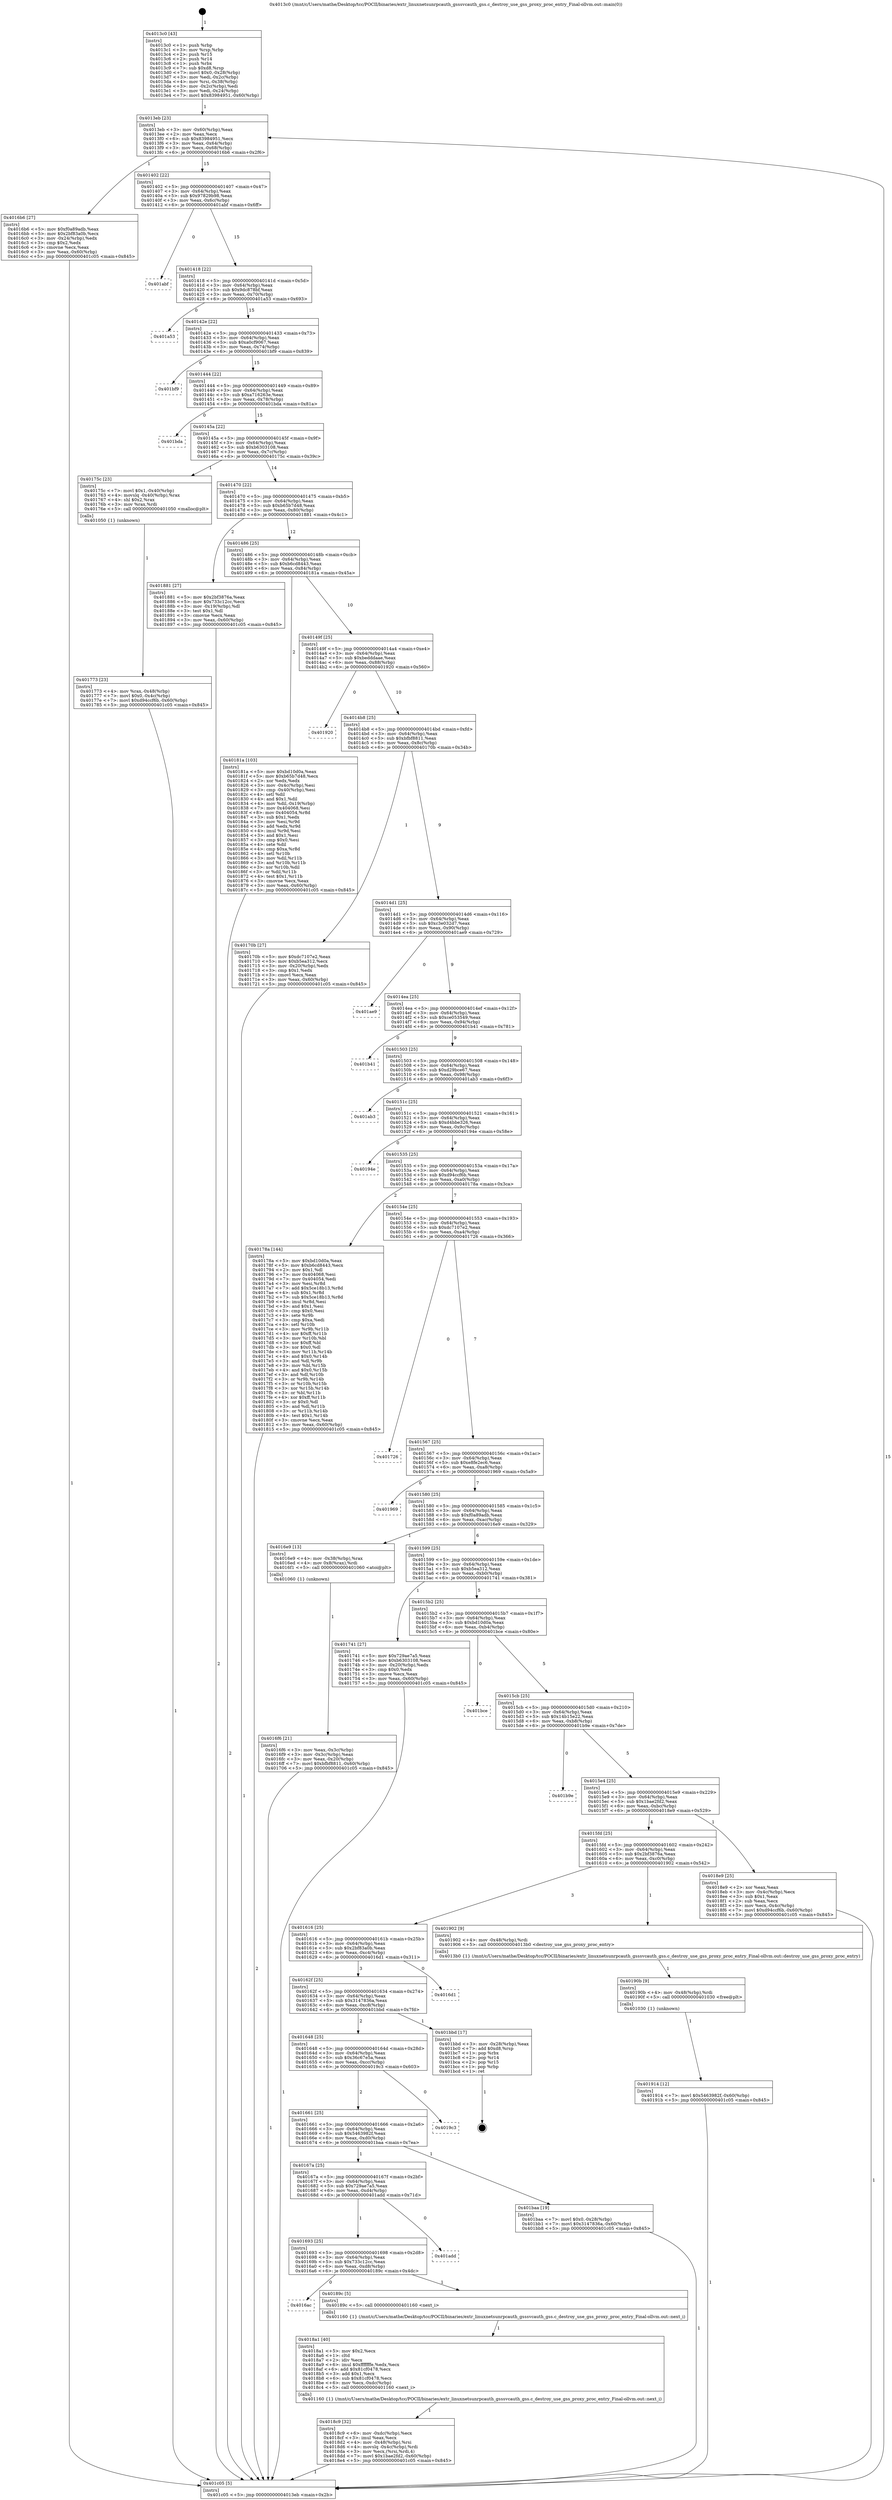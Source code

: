 digraph "0x4013c0" {
  label = "0x4013c0 (/mnt/c/Users/mathe/Desktop/tcc/POCII/binaries/extr_linuxnetsunrpcauth_gsssvcauth_gss.c_destroy_use_gss_proxy_proc_entry_Final-ollvm.out::main(0))"
  labelloc = "t"
  node[shape=record]

  Entry [label="",width=0.3,height=0.3,shape=circle,fillcolor=black,style=filled]
  "0x4013eb" [label="{
     0x4013eb [23]\l
     | [instrs]\l
     &nbsp;&nbsp;0x4013eb \<+3\>: mov -0x60(%rbp),%eax\l
     &nbsp;&nbsp;0x4013ee \<+2\>: mov %eax,%ecx\l
     &nbsp;&nbsp;0x4013f0 \<+6\>: sub $0x83984951,%ecx\l
     &nbsp;&nbsp;0x4013f6 \<+3\>: mov %eax,-0x64(%rbp)\l
     &nbsp;&nbsp;0x4013f9 \<+3\>: mov %ecx,-0x68(%rbp)\l
     &nbsp;&nbsp;0x4013fc \<+6\>: je 00000000004016b6 \<main+0x2f6\>\l
  }"]
  "0x4016b6" [label="{
     0x4016b6 [27]\l
     | [instrs]\l
     &nbsp;&nbsp;0x4016b6 \<+5\>: mov $0xf0a89adb,%eax\l
     &nbsp;&nbsp;0x4016bb \<+5\>: mov $0x2bf83a0b,%ecx\l
     &nbsp;&nbsp;0x4016c0 \<+3\>: mov -0x24(%rbp),%edx\l
     &nbsp;&nbsp;0x4016c3 \<+3\>: cmp $0x2,%edx\l
     &nbsp;&nbsp;0x4016c6 \<+3\>: cmovne %ecx,%eax\l
     &nbsp;&nbsp;0x4016c9 \<+3\>: mov %eax,-0x60(%rbp)\l
     &nbsp;&nbsp;0x4016cc \<+5\>: jmp 0000000000401c05 \<main+0x845\>\l
  }"]
  "0x401402" [label="{
     0x401402 [22]\l
     | [instrs]\l
     &nbsp;&nbsp;0x401402 \<+5\>: jmp 0000000000401407 \<main+0x47\>\l
     &nbsp;&nbsp;0x401407 \<+3\>: mov -0x64(%rbp),%eax\l
     &nbsp;&nbsp;0x40140a \<+5\>: sub $0x97829b98,%eax\l
     &nbsp;&nbsp;0x40140f \<+3\>: mov %eax,-0x6c(%rbp)\l
     &nbsp;&nbsp;0x401412 \<+6\>: je 0000000000401abf \<main+0x6ff\>\l
  }"]
  "0x401c05" [label="{
     0x401c05 [5]\l
     | [instrs]\l
     &nbsp;&nbsp;0x401c05 \<+5\>: jmp 00000000004013eb \<main+0x2b\>\l
  }"]
  "0x4013c0" [label="{
     0x4013c0 [43]\l
     | [instrs]\l
     &nbsp;&nbsp;0x4013c0 \<+1\>: push %rbp\l
     &nbsp;&nbsp;0x4013c1 \<+3\>: mov %rsp,%rbp\l
     &nbsp;&nbsp;0x4013c4 \<+2\>: push %r15\l
     &nbsp;&nbsp;0x4013c6 \<+2\>: push %r14\l
     &nbsp;&nbsp;0x4013c8 \<+1\>: push %rbx\l
     &nbsp;&nbsp;0x4013c9 \<+7\>: sub $0xd8,%rsp\l
     &nbsp;&nbsp;0x4013d0 \<+7\>: movl $0x0,-0x28(%rbp)\l
     &nbsp;&nbsp;0x4013d7 \<+3\>: mov %edi,-0x2c(%rbp)\l
     &nbsp;&nbsp;0x4013da \<+4\>: mov %rsi,-0x38(%rbp)\l
     &nbsp;&nbsp;0x4013de \<+3\>: mov -0x2c(%rbp),%edi\l
     &nbsp;&nbsp;0x4013e1 \<+3\>: mov %edi,-0x24(%rbp)\l
     &nbsp;&nbsp;0x4013e4 \<+7\>: movl $0x83984951,-0x60(%rbp)\l
  }"]
  Exit [label="",width=0.3,height=0.3,shape=circle,fillcolor=black,style=filled,peripheries=2]
  "0x401abf" [label="{
     0x401abf\l
  }", style=dashed]
  "0x401418" [label="{
     0x401418 [22]\l
     | [instrs]\l
     &nbsp;&nbsp;0x401418 \<+5\>: jmp 000000000040141d \<main+0x5d\>\l
     &nbsp;&nbsp;0x40141d \<+3\>: mov -0x64(%rbp),%eax\l
     &nbsp;&nbsp;0x401420 \<+5\>: sub $0x9dc878bf,%eax\l
     &nbsp;&nbsp;0x401425 \<+3\>: mov %eax,-0x70(%rbp)\l
     &nbsp;&nbsp;0x401428 \<+6\>: je 0000000000401a53 \<main+0x693\>\l
  }"]
  "0x401914" [label="{
     0x401914 [12]\l
     | [instrs]\l
     &nbsp;&nbsp;0x401914 \<+7\>: movl $0x5463982f,-0x60(%rbp)\l
     &nbsp;&nbsp;0x40191b \<+5\>: jmp 0000000000401c05 \<main+0x845\>\l
  }"]
  "0x401a53" [label="{
     0x401a53\l
  }", style=dashed]
  "0x40142e" [label="{
     0x40142e [22]\l
     | [instrs]\l
     &nbsp;&nbsp;0x40142e \<+5\>: jmp 0000000000401433 \<main+0x73\>\l
     &nbsp;&nbsp;0x401433 \<+3\>: mov -0x64(%rbp),%eax\l
     &nbsp;&nbsp;0x401436 \<+5\>: sub $0xa0cf9067,%eax\l
     &nbsp;&nbsp;0x40143b \<+3\>: mov %eax,-0x74(%rbp)\l
     &nbsp;&nbsp;0x40143e \<+6\>: je 0000000000401bf9 \<main+0x839\>\l
  }"]
  "0x40190b" [label="{
     0x40190b [9]\l
     | [instrs]\l
     &nbsp;&nbsp;0x40190b \<+4\>: mov -0x48(%rbp),%rdi\l
     &nbsp;&nbsp;0x40190f \<+5\>: call 0000000000401030 \<free@plt\>\l
     | [calls]\l
     &nbsp;&nbsp;0x401030 \{1\} (unknown)\l
  }"]
  "0x401bf9" [label="{
     0x401bf9\l
  }", style=dashed]
  "0x401444" [label="{
     0x401444 [22]\l
     | [instrs]\l
     &nbsp;&nbsp;0x401444 \<+5\>: jmp 0000000000401449 \<main+0x89\>\l
     &nbsp;&nbsp;0x401449 \<+3\>: mov -0x64(%rbp),%eax\l
     &nbsp;&nbsp;0x40144c \<+5\>: sub $0xa716263e,%eax\l
     &nbsp;&nbsp;0x401451 \<+3\>: mov %eax,-0x78(%rbp)\l
     &nbsp;&nbsp;0x401454 \<+6\>: je 0000000000401bda \<main+0x81a\>\l
  }"]
  "0x4018c9" [label="{
     0x4018c9 [32]\l
     | [instrs]\l
     &nbsp;&nbsp;0x4018c9 \<+6\>: mov -0xdc(%rbp),%ecx\l
     &nbsp;&nbsp;0x4018cf \<+3\>: imul %eax,%ecx\l
     &nbsp;&nbsp;0x4018d2 \<+4\>: mov -0x48(%rbp),%rsi\l
     &nbsp;&nbsp;0x4018d6 \<+4\>: movslq -0x4c(%rbp),%rdi\l
     &nbsp;&nbsp;0x4018da \<+3\>: mov %ecx,(%rsi,%rdi,4)\l
     &nbsp;&nbsp;0x4018dd \<+7\>: movl $0x1bae2fd2,-0x60(%rbp)\l
     &nbsp;&nbsp;0x4018e4 \<+5\>: jmp 0000000000401c05 \<main+0x845\>\l
  }"]
  "0x401bda" [label="{
     0x401bda\l
  }", style=dashed]
  "0x40145a" [label="{
     0x40145a [22]\l
     | [instrs]\l
     &nbsp;&nbsp;0x40145a \<+5\>: jmp 000000000040145f \<main+0x9f\>\l
     &nbsp;&nbsp;0x40145f \<+3\>: mov -0x64(%rbp),%eax\l
     &nbsp;&nbsp;0x401462 \<+5\>: sub $0xb6303108,%eax\l
     &nbsp;&nbsp;0x401467 \<+3\>: mov %eax,-0x7c(%rbp)\l
     &nbsp;&nbsp;0x40146a \<+6\>: je 000000000040175c \<main+0x39c\>\l
  }"]
  "0x4018a1" [label="{
     0x4018a1 [40]\l
     | [instrs]\l
     &nbsp;&nbsp;0x4018a1 \<+5\>: mov $0x2,%ecx\l
     &nbsp;&nbsp;0x4018a6 \<+1\>: cltd\l
     &nbsp;&nbsp;0x4018a7 \<+2\>: idiv %ecx\l
     &nbsp;&nbsp;0x4018a9 \<+6\>: imul $0xfffffffe,%edx,%ecx\l
     &nbsp;&nbsp;0x4018af \<+6\>: add $0x81cf0478,%ecx\l
     &nbsp;&nbsp;0x4018b5 \<+3\>: add $0x1,%ecx\l
     &nbsp;&nbsp;0x4018b8 \<+6\>: sub $0x81cf0478,%ecx\l
     &nbsp;&nbsp;0x4018be \<+6\>: mov %ecx,-0xdc(%rbp)\l
     &nbsp;&nbsp;0x4018c4 \<+5\>: call 0000000000401160 \<next_i\>\l
     | [calls]\l
     &nbsp;&nbsp;0x401160 \{1\} (/mnt/c/Users/mathe/Desktop/tcc/POCII/binaries/extr_linuxnetsunrpcauth_gsssvcauth_gss.c_destroy_use_gss_proxy_proc_entry_Final-ollvm.out::next_i)\l
  }"]
  "0x40175c" [label="{
     0x40175c [23]\l
     | [instrs]\l
     &nbsp;&nbsp;0x40175c \<+7\>: movl $0x1,-0x40(%rbp)\l
     &nbsp;&nbsp;0x401763 \<+4\>: movslq -0x40(%rbp),%rax\l
     &nbsp;&nbsp;0x401767 \<+4\>: shl $0x2,%rax\l
     &nbsp;&nbsp;0x40176b \<+3\>: mov %rax,%rdi\l
     &nbsp;&nbsp;0x40176e \<+5\>: call 0000000000401050 \<malloc@plt\>\l
     | [calls]\l
     &nbsp;&nbsp;0x401050 \{1\} (unknown)\l
  }"]
  "0x401470" [label="{
     0x401470 [22]\l
     | [instrs]\l
     &nbsp;&nbsp;0x401470 \<+5\>: jmp 0000000000401475 \<main+0xb5\>\l
     &nbsp;&nbsp;0x401475 \<+3\>: mov -0x64(%rbp),%eax\l
     &nbsp;&nbsp;0x401478 \<+5\>: sub $0xb65b7d48,%eax\l
     &nbsp;&nbsp;0x40147d \<+3\>: mov %eax,-0x80(%rbp)\l
     &nbsp;&nbsp;0x401480 \<+6\>: je 0000000000401881 \<main+0x4c1\>\l
  }"]
  "0x4016ac" [label="{
     0x4016ac\l
  }", style=dashed]
  "0x401881" [label="{
     0x401881 [27]\l
     | [instrs]\l
     &nbsp;&nbsp;0x401881 \<+5\>: mov $0x2bf3876a,%eax\l
     &nbsp;&nbsp;0x401886 \<+5\>: mov $0x733c12cc,%ecx\l
     &nbsp;&nbsp;0x40188b \<+3\>: mov -0x19(%rbp),%dl\l
     &nbsp;&nbsp;0x40188e \<+3\>: test $0x1,%dl\l
     &nbsp;&nbsp;0x401891 \<+3\>: cmovne %ecx,%eax\l
     &nbsp;&nbsp;0x401894 \<+3\>: mov %eax,-0x60(%rbp)\l
     &nbsp;&nbsp;0x401897 \<+5\>: jmp 0000000000401c05 \<main+0x845\>\l
  }"]
  "0x401486" [label="{
     0x401486 [25]\l
     | [instrs]\l
     &nbsp;&nbsp;0x401486 \<+5\>: jmp 000000000040148b \<main+0xcb\>\l
     &nbsp;&nbsp;0x40148b \<+3\>: mov -0x64(%rbp),%eax\l
     &nbsp;&nbsp;0x40148e \<+5\>: sub $0xb6cd8443,%eax\l
     &nbsp;&nbsp;0x401493 \<+6\>: mov %eax,-0x84(%rbp)\l
     &nbsp;&nbsp;0x401499 \<+6\>: je 000000000040181a \<main+0x45a\>\l
  }"]
  "0x40189c" [label="{
     0x40189c [5]\l
     | [instrs]\l
     &nbsp;&nbsp;0x40189c \<+5\>: call 0000000000401160 \<next_i\>\l
     | [calls]\l
     &nbsp;&nbsp;0x401160 \{1\} (/mnt/c/Users/mathe/Desktop/tcc/POCII/binaries/extr_linuxnetsunrpcauth_gsssvcauth_gss.c_destroy_use_gss_proxy_proc_entry_Final-ollvm.out::next_i)\l
  }"]
  "0x40181a" [label="{
     0x40181a [103]\l
     | [instrs]\l
     &nbsp;&nbsp;0x40181a \<+5\>: mov $0xbd10d0a,%eax\l
     &nbsp;&nbsp;0x40181f \<+5\>: mov $0xb65b7d48,%ecx\l
     &nbsp;&nbsp;0x401824 \<+2\>: xor %edx,%edx\l
     &nbsp;&nbsp;0x401826 \<+3\>: mov -0x4c(%rbp),%esi\l
     &nbsp;&nbsp;0x401829 \<+3\>: cmp -0x40(%rbp),%esi\l
     &nbsp;&nbsp;0x40182c \<+4\>: setl %dil\l
     &nbsp;&nbsp;0x401830 \<+4\>: and $0x1,%dil\l
     &nbsp;&nbsp;0x401834 \<+4\>: mov %dil,-0x19(%rbp)\l
     &nbsp;&nbsp;0x401838 \<+7\>: mov 0x404068,%esi\l
     &nbsp;&nbsp;0x40183f \<+8\>: mov 0x404054,%r8d\l
     &nbsp;&nbsp;0x401847 \<+3\>: sub $0x1,%edx\l
     &nbsp;&nbsp;0x40184a \<+3\>: mov %esi,%r9d\l
     &nbsp;&nbsp;0x40184d \<+3\>: add %edx,%r9d\l
     &nbsp;&nbsp;0x401850 \<+4\>: imul %r9d,%esi\l
     &nbsp;&nbsp;0x401854 \<+3\>: and $0x1,%esi\l
     &nbsp;&nbsp;0x401857 \<+3\>: cmp $0x0,%esi\l
     &nbsp;&nbsp;0x40185a \<+4\>: sete %dil\l
     &nbsp;&nbsp;0x40185e \<+4\>: cmp $0xa,%r8d\l
     &nbsp;&nbsp;0x401862 \<+4\>: setl %r10b\l
     &nbsp;&nbsp;0x401866 \<+3\>: mov %dil,%r11b\l
     &nbsp;&nbsp;0x401869 \<+3\>: and %r10b,%r11b\l
     &nbsp;&nbsp;0x40186c \<+3\>: xor %r10b,%dil\l
     &nbsp;&nbsp;0x40186f \<+3\>: or %dil,%r11b\l
     &nbsp;&nbsp;0x401872 \<+4\>: test $0x1,%r11b\l
     &nbsp;&nbsp;0x401876 \<+3\>: cmovne %ecx,%eax\l
     &nbsp;&nbsp;0x401879 \<+3\>: mov %eax,-0x60(%rbp)\l
     &nbsp;&nbsp;0x40187c \<+5\>: jmp 0000000000401c05 \<main+0x845\>\l
  }"]
  "0x40149f" [label="{
     0x40149f [25]\l
     | [instrs]\l
     &nbsp;&nbsp;0x40149f \<+5\>: jmp 00000000004014a4 \<main+0xe4\>\l
     &nbsp;&nbsp;0x4014a4 \<+3\>: mov -0x64(%rbp),%eax\l
     &nbsp;&nbsp;0x4014a7 \<+5\>: sub $0xbedddaae,%eax\l
     &nbsp;&nbsp;0x4014ac \<+6\>: mov %eax,-0x88(%rbp)\l
     &nbsp;&nbsp;0x4014b2 \<+6\>: je 0000000000401920 \<main+0x560\>\l
  }"]
  "0x401693" [label="{
     0x401693 [25]\l
     | [instrs]\l
     &nbsp;&nbsp;0x401693 \<+5\>: jmp 0000000000401698 \<main+0x2d8\>\l
     &nbsp;&nbsp;0x401698 \<+3\>: mov -0x64(%rbp),%eax\l
     &nbsp;&nbsp;0x40169b \<+5\>: sub $0x733c12cc,%eax\l
     &nbsp;&nbsp;0x4016a0 \<+6\>: mov %eax,-0xd8(%rbp)\l
     &nbsp;&nbsp;0x4016a6 \<+6\>: je 000000000040189c \<main+0x4dc\>\l
  }"]
  "0x401920" [label="{
     0x401920\l
  }", style=dashed]
  "0x4014b8" [label="{
     0x4014b8 [25]\l
     | [instrs]\l
     &nbsp;&nbsp;0x4014b8 \<+5\>: jmp 00000000004014bd \<main+0xfd\>\l
     &nbsp;&nbsp;0x4014bd \<+3\>: mov -0x64(%rbp),%eax\l
     &nbsp;&nbsp;0x4014c0 \<+5\>: sub $0xbfbf8811,%eax\l
     &nbsp;&nbsp;0x4014c5 \<+6\>: mov %eax,-0x8c(%rbp)\l
     &nbsp;&nbsp;0x4014cb \<+6\>: je 000000000040170b \<main+0x34b\>\l
  }"]
  "0x401add" [label="{
     0x401add\l
  }", style=dashed]
  "0x40170b" [label="{
     0x40170b [27]\l
     | [instrs]\l
     &nbsp;&nbsp;0x40170b \<+5\>: mov $0xdc7107e2,%eax\l
     &nbsp;&nbsp;0x401710 \<+5\>: mov $0xb5ea312,%ecx\l
     &nbsp;&nbsp;0x401715 \<+3\>: mov -0x20(%rbp),%edx\l
     &nbsp;&nbsp;0x401718 \<+3\>: cmp $0x1,%edx\l
     &nbsp;&nbsp;0x40171b \<+3\>: cmovl %ecx,%eax\l
     &nbsp;&nbsp;0x40171e \<+3\>: mov %eax,-0x60(%rbp)\l
     &nbsp;&nbsp;0x401721 \<+5\>: jmp 0000000000401c05 \<main+0x845\>\l
  }"]
  "0x4014d1" [label="{
     0x4014d1 [25]\l
     | [instrs]\l
     &nbsp;&nbsp;0x4014d1 \<+5\>: jmp 00000000004014d6 \<main+0x116\>\l
     &nbsp;&nbsp;0x4014d6 \<+3\>: mov -0x64(%rbp),%eax\l
     &nbsp;&nbsp;0x4014d9 \<+5\>: sub $0xc3e032d7,%eax\l
     &nbsp;&nbsp;0x4014de \<+6\>: mov %eax,-0x90(%rbp)\l
     &nbsp;&nbsp;0x4014e4 \<+6\>: je 0000000000401ae9 \<main+0x729\>\l
  }"]
  "0x40167a" [label="{
     0x40167a [25]\l
     | [instrs]\l
     &nbsp;&nbsp;0x40167a \<+5\>: jmp 000000000040167f \<main+0x2bf\>\l
     &nbsp;&nbsp;0x40167f \<+3\>: mov -0x64(%rbp),%eax\l
     &nbsp;&nbsp;0x401682 \<+5\>: sub $0x729ae7a5,%eax\l
     &nbsp;&nbsp;0x401687 \<+6\>: mov %eax,-0xd4(%rbp)\l
     &nbsp;&nbsp;0x40168d \<+6\>: je 0000000000401add \<main+0x71d\>\l
  }"]
  "0x401ae9" [label="{
     0x401ae9\l
  }", style=dashed]
  "0x4014ea" [label="{
     0x4014ea [25]\l
     | [instrs]\l
     &nbsp;&nbsp;0x4014ea \<+5\>: jmp 00000000004014ef \<main+0x12f\>\l
     &nbsp;&nbsp;0x4014ef \<+3\>: mov -0x64(%rbp),%eax\l
     &nbsp;&nbsp;0x4014f2 \<+5\>: sub $0xce053549,%eax\l
     &nbsp;&nbsp;0x4014f7 \<+6\>: mov %eax,-0x94(%rbp)\l
     &nbsp;&nbsp;0x4014fd \<+6\>: je 0000000000401b41 \<main+0x781\>\l
  }"]
  "0x401baa" [label="{
     0x401baa [19]\l
     | [instrs]\l
     &nbsp;&nbsp;0x401baa \<+7\>: movl $0x0,-0x28(%rbp)\l
     &nbsp;&nbsp;0x401bb1 \<+7\>: movl $0x3147836a,-0x60(%rbp)\l
     &nbsp;&nbsp;0x401bb8 \<+5\>: jmp 0000000000401c05 \<main+0x845\>\l
  }"]
  "0x401b41" [label="{
     0x401b41\l
  }", style=dashed]
  "0x401503" [label="{
     0x401503 [25]\l
     | [instrs]\l
     &nbsp;&nbsp;0x401503 \<+5\>: jmp 0000000000401508 \<main+0x148\>\l
     &nbsp;&nbsp;0x401508 \<+3\>: mov -0x64(%rbp),%eax\l
     &nbsp;&nbsp;0x40150b \<+5\>: sub $0xd29bce67,%eax\l
     &nbsp;&nbsp;0x401510 \<+6\>: mov %eax,-0x98(%rbp)\l
     &nbsp;&nbsp;0x401516 \<+6\>: je 0000000000401ab3 \<main+0x6f3\>\l
  }"]
  "0x401661" [label="{
     0x401661 [25]\l
     | [instrs]\l
     &nbsp;&nbsp;0x401661 \<+5\>: jmp 0000000000401666 \<main+0x2a6\>\l
     &nbsp;&nbsp;0x401666 \<+3\>: mov -0x64(%rbp),%eax\l
     &nbsp;&nbsp;0x401669 \<+5\>: sub $0x5463982f,%eax\l
     &nbsp;&nbsp;0x40166e \<+6\>: mov %eax,-0xd0(%rbp)\l
     &nbsp;&nbsp;0x401674 \<+6\>: je 0000000000401baa \<main+0x7ea\>\l
  }"]
  "0x401ab3" [label="{
     0x401ab3\l
  }", style=dashed]
  "0x40151c" [label="{
     0x40151c [25]\l
     | [instrs]\l
     &nbsp;&nbsp;0x40151c \<+5\>: jmp 0000000000401521 \<main+0x161\>\l
     &nbsp;&nbsp;0x401521 \<+3\>: mov -0x64(%rbp),%eax\l
     &nbsp;&nbsp;0x401524 \<+5\>: sub $0xd4bbe326,%eax\l
     &nbsp;&nbsp;0x401529 \<+6\>: mov %eax,-0x9c(%rbp)\l
     &nbsp;&nbsp;0x40152f \<+6\>: je 000000000040194e \<main+0x58e\>\l
  }"]
  "0x4019c3" [label="{
     0x4019c3\l
  }", style=dashed]
  "0x40194e" [label="{
     0x40194e\l
  }", style=dashed]
  "0x401535" [label="{
     0x401535 [25]\l
     | [instrs]\l
     &nbsp;&nbsp;0x401535 \<+5\>: jmp 000000000040153a \<main+0x17a\>\l
     &nbsp;&nbsp;0x40153a \<+3\>: mov -0x64(%rbp),%eax\l
     &nbsp;&nbsp;0x40153d \<+5\>: sub $0xd94ccf6b,%eax\l
     &nbsp;&nbsp;0x401542 \<+6\>: mov %eax,-0xa0(%rbp)\l
     &nbsp;&nbsp;0x401548 \<+6\>: je 000000000040178a \<main+0x3ca\>\l
  }"]
  "0x401648" [label="{
     0x401648 [25]\l
     | [instrs]\l
     &nbsp;&nbsp;0x401648 \<+5\>: jmp 000000000040164d \<main+0x28d\>\l
     &nbsp;&nbsp;0x40164d \<+3\>: mov -0x64(%rbp),%eax\l
     &nbsp;&nbsp;0x401650 \<+5\>: sub $0x36c67e5a,%eax\l
     &nbsp;&nbsp;0x401655 \<+6\>: mov %eax,-0xcc(%rbp)\l
     &nbsp;&nbsp;0x40165b \<+6\>: je 00000000004019c3 \<main+0x603\>\l
  }"]
  "0x40178a" [label="{
     0x40178a [144]\l
     | [instrs]\l
     &nbsp;&nbsp;0x40178a \<+5\>: mov $0xbd10d0a,%eax\l
     &nbsp;&nbsp;0x40178f \<+5\>: mov $0xb6cd8443,%ecx\l
     &nbsp;&nbsp;0x401794 \<+2\>: mov $0x1,%dl\l
     &nbsp;&nbsp;0x401796 \<+7\>: mov 0x404068,%esi\l
     &nbsp;&nbsp;0x40179d \<+7\>: mov 0x404054,%edi\l
     &nbsp;&nbsp;0x4017a4 \<+3\>: mov %esi,%r8d\l
     &nbsp;&nbsp;0x4017a7 \<+7\>: add $0x5ce18b13,%r8d\l
     &nbsp;&nbsp;0x4017ae \<+4\>: sub $0x1,%r8d\l
     &nbsp;&nbsp;0x4017b2 \<+7\>: sub $0x5ce18b13,%r8d\l
     &nbsp;&nbsp;0x4017b9 \<+4\>: imul %r8d,%esi\l
     &nbsp;&nbsp;0x4017bd \<+3\>: and $0x1,%esi\l
     &nbsp;&nbsp;0x4017c0 \<+3\>: cmp $0x0,%esi\l
     &nbsp;&nbsp;0x4017c3 \<+4\>: sete %r9b\l
     &nbsp;&nbsp;0x4017c7 \<+3\>: cmp $0xa,%edi\l
     &nbsp;&nbsp;0x4017ca \<+4\>: setl %r10b\l
     &nbsp;&nbsp;0x4017ce \<+3\>: mov %r9b,%r11b\l
     &nbsp;&nbsp;0x4017d1 \<+4\>: xor $0xff,%r11b\l
     &nbsp;&nbsp;0x4017d5 \<+3\>: mov %r10b,%bl\l
     &nbsp;&nbsp;0x4017d8 \<+3\>: xor $0xff,%bl\l
     &nbsp;&nbsp;0x4017db \<+3\>: xor $0x0,%dl\l
     &nbsp;&nbsp;0x4017de \<+3\>: mov %r11b,%r14b\l
     &nbsp;&nbsp;0x4017e1 \<+4\>: and $0x0,%r14b\l
     &nbsp;&nbsp;0x4017e5 \<+3\>: and %dl,%r9b\l
     &nbsp;&nbsp;0x4017e8 \<+3\>: mov %bl,%r15b\l
     &nbsp;&nbsp;0x4017eb \<+4\>: and $0x0,%r15b\l
     &nbsp;&nbsp;0x4017ef \<+3\>: and %dl,%r10b\l
     &nbsp;&nbsp;0x4017f2 \<+3\>: or %r9b,%r14b\l
     &nbsp;&nbsp;0x4017f5 \<+3\>: or %r10b,%r15b\l
     &nbsp;&nbsp;0x4017f8 \<+3\>: xor %r15b,%r14b\l
     &nbsp;&nbsp;0x4017fb \<+3\>: or %bl,%r11b\l
     &nbsp;&nbsp;0x4017fe \<+4\>: xor $0xff,%r11b\l
     &nbsp;&nbsp;0x401802 \<+3\>: or $0x0,%dl\l
     &nbsp;&nbsp;0x401805 \<+3\>: and %dl,%r11b\l
     &nbsp;&nbsp;0x401808 \<+3\>: or %r11b,%r14b\l
     &nbsp;&nbsp;0x40180b \<+4\>: test $0x1,%r14b\l
     &nbsp;&nbsp;0x40180f \<+3\>: cmovne %ecx,%eax\l
     &nbsp;&nbsp;0x401812 \<+3\>: mov %eax,-0x60(%rbp)\l
     &nbsp;&nbsp;0x401815 \<+5\>: jmp 0000000000401c05 \<main+0x845\>\l
  }"]
  "0x40154e" [label="{
     0x40154e [25]\l
     | [instrs]\l
     &nbsp;&nbsp;0x40154e \<+5\>: jmp 0000000000401553 \<main+0x193\>\l
     &nbsp;&nbsp;0x401553 \<+3\>: mov -0x64(%rbp),%eax\l
     &nbsp;&nbsp;0x401556 \<+5\>: sub $0xdc7107e2,%eax\l
     &nbsp;&nbsp;0x40155b \<+6\>: mov %eax,-0xa4(%rbp)\l
     &nbsp;&nbsp;0x401561 \<+6\>: je 0000000000401726 \<main+0x366\>\l
  }"]
  "0x401bbd" [label="{
     0x401bbd [17]\l
     | [instrs]\l
     &nbsp;&nbsp;0x401bbd \<+3\>: mov -0x28(%rbp),%eax\l
     &nbsp;&nbsp;0x401bc0 \<+7\>: add $0xd8,%rsp\l
     &nbsp;&nbsp;0x401bc7 \<+1\>: pop %rbx\l
     &nbsp;&nbsp;0x401bc8 \<+2\>: pop %r14\l
     &nbsp;&nbsp;0x401bca \<+2\>: pop %r15\l
     &nbsp;&nbsp;0x401bcc \<+1\>: pop %rbp\l
     &nbsp;&nbsp;0x401bcd \<+1\>: ret\l
  }"]
  "0x401726" [label="{
     0x401726\l
  }", style=dashed]
  "0x401567" [label="{
     0x401567 [25]\l
     | [instrs]\l
     &nbsp;&nbsp;0x401567 \<+5\>: jmp 000000000040156c \<main+0x1ac\>\l
     &nbsp;&nbsp;0x40156c \<+3\>: mov -0x64(%rbp),%eax\l
     &nbsp;&nbsp;0x40156f \<+5\>: sub $0xe8fe2ec6,%eax\l
     &nbsp;&nbsp;0x401574 \<+6\>: mov %eax,-0xa8(%rbp)\l
     &nbsp;&nbsp;0x40157a \<+6\>: je 0000000000401969 \<main+0x5a9\>\l
  }"]
  "0x40162f" [label="{
     0x40162f [25]\l
     | [instrs]\l
     &nbsp;&nbsp;0x40162f \<+5\>: jmp 0000000000401634 \<main+0x274\>\l
     &nbsp;&nbsp;0x401634 \<+3\>: mov -0x64(%rbp),%eax\l
     &nbsp;&nbsp;0x401637 \<+5\>: sub $0x3147836a,%eax\l
     &nbsp;&nbsp;0x40163c \<+6\>: mov %eax,-0xc8(%rbp)\l
     &nbsp;&nbsp;0x401642 \<+6\>: je 0000000000401bbd \<main+0x7fd\>\l
  }"]
  "0x401969" [label="{
     0x401969\l
  }", style=dashed]
  "0x401580" [label="{
     0x401580 [25]\l
     | [instrs]\l
     &nbsp;&nbsp;0x401580 \<+5\>: jmp 0000000000401585 \<main+0x1c5\>\l
     &nbsp;&nbsp;0x401585 \<+3\>: mov -0x64(%rbp),%eax\l
     &nbsp;&nbsp;0x401588 \<+5\>: sub $0xf0a89adb,%eax\l
     &nbsp;&nbsp;0x40158d \<+6\>: mov %eax,-0xac(%rbp)\l
     &nbsp;&nbsp;0x401593 \<+6\>: je 00000000004016e9 \<main+0x329\>\l
  }"]
  "0x4016d1" [label="{
     0x4016d1\l
  }", style=dashed]
  "0x4016e9" [label="{
     0x4016e9 [13]\l
     | [instrs]\l
     &nbsp;&nbsp;0x4016e9 \<+4\>: mov -0x38(%rbp),%rax\l
     &nbsp;&nbsp;0x4016ed \<+4\>: mov 0x8(%rax),%rdi\l
     &nbsp;&nbsp;0x4016f1 \<+5\>: call 0000000000401060 \<atoi@plt\>\l
     | [calls]\l
     &nbsp;&nbsp;0x401060 \{1\} (unknown)\l
  }"]
  "0x401599" [label="{
     0x401599 [25]\l
     | [instrs]\l
     &nbsp;&nbsp;0x401599 \<+5\>: jmp 000000000040159e \<main+0x1de\>\l
     &nbsp;&nbsp;0x40159e \<+3\>: mov -0x64(%rbp),%eax\l
     &nbsp;&nbsp;0x4015a1 \<+5\>: sub $0xb5ea312,%eax\l
     &nbsp;&nbsp;0x4015a6 \<+6\>: mov %eax,-0xb0(%rbp)\l
     &nbsp;&nbsp;0x4015ac \<+6\>: je 0000000000401741 \<main+0x381\>\l
  }"]
  "0x4016f6" [label="{
     0x4016f6 [21]\l
     | [instrs]\l
     &nbsp;&nbsp;0x4016f6 \<+3\>: mov %eax,-0x3c(%rbp)\l
     &nbsp;&nbsp;0x4016f9 \<+3\>: mov -0x3c(%rbp),%eax\l
     &nbsp;&nbsp;0x4016fc \<+3\>: mov %eax,-0x20(%rbp)\l
     &nbsp;&nbsp;0x4016ff \<+7\>: movl $0xbfbf8811,-0x60(%rbp)\l
     &nbsp;&nbsp;0x401706 \<+5\>: jmp 0000000000401c05 \<main+0x845\>\l
  }"]
  "0x401616" [label="{
     0x401616 [25]\l
     | [instrs]\l
     &nbsp;&nbsp;0x401616 \<+5\>: jmp 000000000040161b \<main+0x25b\>\l
     &nbsp;&nbsp;0x40161b \<+3\>: mov -0x64(%rbp),%eax\l
     &nbsp;&nbsp;0x40161e \<+5\>: sub $0x2bf83a0b,%eax\l
     &nbsp;&nbsp;0x401623 \<+6\>: mov %eax,-0xc4(%rbp)\l
     &nbsp;&nbsp;0x401629 \<+6\>: je 00000000004016d1 \<main+0x311\>\l
  }"]
  "0x401741" [label="{
     0x401741 [27]\l
     | [instrs]\l
     &nbsp;&nbsp;0x401741 \<+5\>: mov $0x729ae7a5,%eax\l
     &nbsp;&nbsp;0x401746 \<+5\>: mov $0xb6303108,%ecx\l
     &nbsp;&nbsp;0x40174b \<+3\>: mov -0x20(%rbp),%edx\l
     &nbsp;&nbsp;0x40174e \<+3\>: cmp $0x0,%edx\l
     &nbsp;&nbsp;0x401751 \<+3\>: cmove %ecx,%eax\l
     &nbsp;&nbsp;0x401754 \<+3\>: mov %eax,-0x60(%rbp)\l
     &nbsp;&nbsp;0x401757 \<+5\>: jmp 0000000000401c05 \<main+0x845\>\l
  }"]
  "0x4015b2" [label="{
     0x4015b2 [25]\l
     | [instrs]\l
     &nbsp;&nbsp;0x4015b2 \<+5\>: jmp 00000000004015b7 \<main+0x1f7\>\l
     &nbsp;&nbsp;0x4015b7 \<+3\>: mov -0x64(%rbp),%eax\l
     &nbsp;&nbsp;0x4015ba \<+5\>: sub $0xbd10d0a,%eax\l
     &nbsp;&nbsp;0x4015bf \<+6\>: mov %eax,-0xb4(%rbp)\l
     &nbsp;&nbsp;0x4015c5 \<+6\>: je 0000000000401bce \<main+0x80e\>\l
  }"]
  "0x401773" [label="{
     0x401773 [23]\l
     | [instrs]\l
     &nbsp;&nbsp;0x401773 \<+4\>: mov %rax,-0x48(%rbp)\l
     &nbsp;&nbsp;0x401777 \<+7\>: movl $0x0,-0x4c(%rbp)\l
     &nbsp;&nbsp;0x40177e \<+7\>: movl $0xd94ccf6b,-0x60(%rbp)\l
     &nbsp;&nbsp;0x401785 \<+5\>: jmp 0000000000401c05 \<main+0x845\>\l
  }"]
  "0x401902" [label="{
     0x401902 [9]\l
     | [instrs]\l
     &nbsp;&nbsp;0x401902 \<+4\>: mov -0x48(%rbp),%rdi\l
     &nbsp;&nbsp;0x401906 \<+5\>: call 00000000004013b0 \<destroy_use_gss_proxy_proc_entry\>\l
     | [calls]\l
     &nbsp;&nbsp;0x4013b0 \{1\} (/mnt/c/Users/mathe/Desktop/tcc/POCII/binaries/extr_linuxnetsunrpcauth_gsssvcauth_gss.c_destroy_use_gss_proxy_proc_entry_Final-ollvm.out::destroy_use_gss_proxy_proc_entry)\l
  }"]
  "0x401bce" [label="{
     0x401bce\l
  }", style=dashed]
  "0x4015cb" [label="{
     0x4015cb [25]\l
     | [instrs]\l
     &nbsp;&nbsp;0x4015cb \<+5\>: jmp 00000000004015d0 \<main+0x210\>\l
     &nbsp;&nbsp;0x4015d0 \<+3\>: mov -0x64(%rbp),%eax\l
     &nbsp;&nbsp;0x4015d3 \<+5\>: sub $0x14b15e22,%eax\l
     &nbsp;&nbsp;0x4015d8 \<+6\>: mov %eax,-0xb8(%rbp)\l
     &nbsp;&nbsp;0x4015de \<+6\>: je 0000000000401b9e \<main+0x7de\>\l
  }"]
  "0x4015fd" [label="{
     0x4015fd [25]\l
     | [instrs]\l
     &nbsp;&nbsp;0x4015fd \<+5\>: jmp 0000000000401602 \<main+0x242\>\l
     &nbsp;&nbsp;0x401602 \<+3\>: mov -0x64(%rbp),%eax\l
     &nbsp;&nbsp;0x401605 \<+5\>: sub $0x2bf3876a,%eax\l
     &nbsp;&nbsp;0x40160a \<+6\>: mov %eax,-0xc0(%rbp)\l
     &nbsp;&nbsp;0x401610 \<+6\>: je 0000000000401902 \<main+0x542\>\l
  }"]
  "0x401b9e" [label="{
     0x401b9e\l
  }", style=dashed]
  "0x4015e4" [label="{
     0x4015e4 [25]\l
     | [instrs]\l
     &nbsp;&nbsp;0x4015e4 \<+5\>: jmp 00000000004015e9 \<main+0x229\>\l
     &nbsp;&nbsp;0x4015e9 \<+3\>: mov -0x64(%rbp),%eax\l
     &nbsp;&nbsp;0x4015ec \<+5\>: sub $0x1bae2fd2,%eax\l
     &nbsp;&nbsp;0x4015f1 \<+6\>: mov %eax,-0xbc(%rbp)\l
     &nbsp;&nbsp;0x4015f7 \<+6\>: je 00000000004018e9 \<main+0x529\>\l
  }"]
  "0x4018e9" [label="{
     0x4018e9 [25]\l
     | [instrs]\l
     &nbsp;&nbsp;0x4018e9 \<+2\>: xor %eax,%eax\l
     &nbsp;&nbsp;0x4018eb \<+3\>: mov -0x4c(%rbp),%ecx\l
     &nbsp;&nbsp;0x4018ee \<+3\>: sub $0x1,%eax\l
     &nbsp;&nbsp;0x4018f1 \<+2\>: sub %eax,%ecx\l
     &nbsp;&nbsp;0x4018f3 \<+3\>: mov %ecx,-0x4c(%rbp)\l
     &nbsp;&nbsp;0x4018f6 \<+7\>: movl $0xd94ccf6b,-0x60(%rbp)\l
     &nbsp;&nbsp;0x4018fd \<+5\>: jmp 0000000000401c05 \<main+0x845\>\l
  }"]
  Entry -> "0x4013c0" [label=" 1"]
  "0x4013eb" -> "0x4016b6" [label=" 1"]
  "0x4013eb" -> "0x401402" [label=" 15"]
  "0x4016b6" -> "0x401c05" [label=" 1"]
  "0x4013c0" -> "0x4013eb" [label=" 1"]
  "0x401c05" -> "0x4013eb" [label=" 15"]
  "0x401bbd" -> Exit [label=" 1"]
  "0x401402" -> "0x401abf" [label=" 0"]
  "0x401402" -> "0x401418" [label=" 15"]
  "0x401baa" -> "0x401c05" [label=" 1"]
  "0x401418" -> "0x401a53" [label=" 0"]
  "0x401418" -> "0x40142e" [label=" 15"]
  "0x401914" -> "0x401c05" [label=" 1"]
  "0x40142e" -> "0x401bf9" [label=" 0"]
  "0x40142e" -> "0x401444" [label=" 15"]
  "0x40190b" -> "0x401914" [label=" 1"]
  "0x401444" -> "0x401bda" [label=" 0"]
  "0x401444" -> "0x40145a" [label=" 15"]
  "0x401902" -> "0x40190b" [label=" 1"]
  "0x40145a" -> "0x40175c" [label=" 1"]
  "0x40145a" -> "0x401470" [label=" 14"]
  "0x4018e9" -> "0x401c05" [label=" 1"]
  "0x401470" -> "0x401881" [label=" 2"]
  "0x401470" -> "0x401486" [label=" 12"]
  "0x4018c9" -> "0x401c05" [label=" 1"]
  "0x401486" -> "0x40181a" [label=" 2"]
  "0x401486" -> "0x40149f" [label=" 10"]
  "0x4018a1" -> "0x4018c9" [label=" 1"]
  "0x40149f" -> "0x401920" [label=" 0"]
  "0x40149f" -> "0x4014b8" [label=" 10"]
  "0x401693" -> "0x4016ac" [label=" 0"]
  "0x4014b8" -> "0x40170b" [label=" 1"]
  "0x4014b8" -> "0x4014d1" [label=" 9"]
  "0x401693" -> "0x40189c" [label=" 1"]
  "0x4014d1" -> "0x401ae9" [label=" 0"]
  "0x4014d1" -> "0x4014ea" [label=" 9"]
  "0x40167a" -> "0x401693" [label=" 1"]
  "0x4014ea" -> "0x401b41" [label=" 0"]
  "0x4014ea" -> "0x401503" [label=" 9"]
  "0x40167a" -> "0x401add" [label=" 0"]
  "0x401503" -> "0x401ab3" [label=" 0"]
  "0x401503" -> "0x40151c" [label=" 9"]
  "0x401661" -> "0x40167a" [label=" 1"]
  "0x40151c" -> "0x40194e" [label=" 0"]
  "0x40151c" -> "0x401535" [label=" 9"]
  "0x401661" -> "0x401baa" [label=" 1"]
  "0x401535" -> "0x40178a" [label=" 2"]
  "0x401535" -> "0x40154e" [label=" 7"]
  "0x401648" -> "0x401661" [label=" 2"]
  "0x40154e" -> "0x401726" [label=" 0"]
  "0x40154e" -> "0x401567" [label=" 7"]
  "0x401648" -> "0x4019c3" [label=" 0"]
  "0x401567" -> "0x401969" [label=" 0"]
  "0x401567" -> "0x401580" [label=" 7"]
  "0x40162f" -> "0x401648" [label=" 2"]
  "0x401580" -> "0x4016e9" [label=" 1"]
  "0x401580" -> "0x401599" [label=" 6"]
  "0x4016e9" -> "0x4016f6" [label=" 1"]
  "0x4016f6" -> "0x401c05" [label=" 1"]
  "0x40170b" -> "0x401c05" [label=" 1"]
  "0x40162f" -> "0x401bbd" [label=" 1"]
  "0x401599" -> "0x401741" [label=" 1"]
  "0x401599" -> "0x4015b2" [label=" 5"]
  "0x401741" -> "0x401c05" [label=" 1"]
  "0x40175c" -> "0x401773" [label=" 1"]
  "0x401773" -> "0x401c05" [label=" 1"]
  "0x40178a" -> "0x401c05" [label=" 2"]
  "0x40181a" -> "0x401c05" [label=" 2"]
  "0x401881" -> "0x401c05" [label=" 2"]
  "0x401616" -> "0x40162f" [label=" 3"]
  "0x4015b2" -> "0x401bce" [label=" 0"]
  "0x4015b2" -> "0x4015cb" [label=" 5"]
  "0x401616" -> "0x4016d1" [label=" 0"]
  "0x4015cb" -> "0x401b9e" [label=" 0"]
  "0x4015cb" -> "0x4015e4" [label=" 5"]
  "0x4015fd" -> "0x401616" [label=" 3"]
  "0x4015e4" -> "0x4018e9" [label=" 1"]
  "0x4015e4" -> "0x4015fd" [label=" 4"]
  "0x40189c" -> "0x4018a1" [label=" 1"]
  "0x4015fd" -> "0x401902" [label=" 1"]
}
